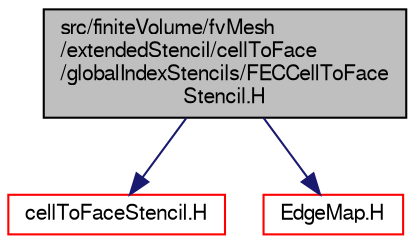 digraph "src/finiteVolume/fvMesh/extendedStencil/cellToFace/globalIndexStencils/FECCellToFaceStencil.H"
{
  bgcolor="transparent";
  edge [fontname="FreeSans",fontsize="10",labelfontname="FreeSans",labelfontsize="10"];
  node [fontname="FreeSans",fontsize="10",shape=record];
  Node0 [label="src/finiteVolume/fvMesh\l/extendedStencil/cellToFace\l/globalIndexStencils/FECCellToFace\lStencil.H",height=0.2,width=0.4,color="black", fillcolor="grey75", style="filled", fontcolor="black"];
  Node0 -> Node1 [color="midnightblue",fontsize="10",style="solid",fontname="FreeSans"];
  Node1 [label="cellToFaceStencil.H",height=0.2,width=0.4,color="red",URL="$a03416.html"];
  Node0 -> Node158 [color="midnightblue",fontsize="10",style="solid",fontname="FreeSans"];
  Node158 [label="EdgeMap.H",height=0.2,width=0.4,color="red",URL="$a11315.html"];
}
